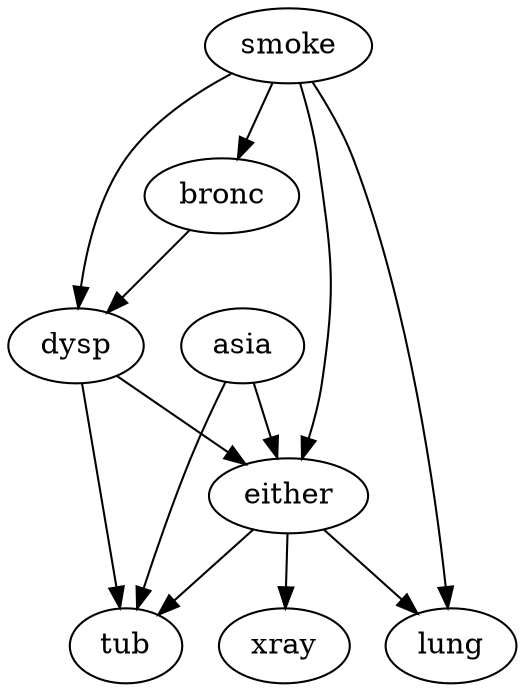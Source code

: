 digraph G {
    "smoke" -> "dysp";
    "bronc" -> "dysp";
    "asia" -> "either";
    "smoke" -> "either";
    "dysp" -> "either";
    "asia" -> "tub";
    "either" -> "tub";
    "dysp" -> "tub";
    "smoke" -> "bronc";
    "either" -> "xray";
    "smoke" -> "lung";
    "either" -> "lung";
}
